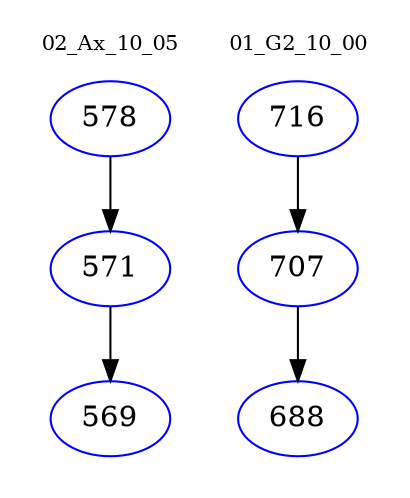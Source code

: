 digraph{
subgraph cluster_0 {
color = white
label = "02_Ax_10_05";
fontsize=10;
T0_578 [label="578", color="blue"]
T0_578 -> T0_571 [color="black"]
T0_571 [label="571", color="blue"]
T0_571 -> T0_569 [color="black"]
T0_569 [label="569", color="blue"]
}
subgraph cluster_1 {
color = white
label = "01_G2_10_00";
fontsize=10;
T1_716 [label="716", color="blue"]
T1_716 -> T1_707 [color="black"]
T1_707 [label="707", color="blue"]
T1_707 -> T1_688 [color="black"]
T1_688 [label="688", color="blue"]
}
}
